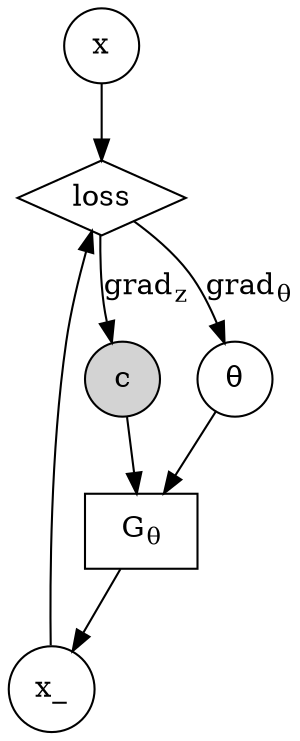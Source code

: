 digraph {
// rankdir = LR; //order things from left to right

// y [shape=circle]
x [shape=circle];
x_ [shape=circle];
z [shape=circle, style=filled, label="c"];
theta [shape=circle, label="&theta;"];
G [shape=rectangle, label=<G<SUB>&theta;</SUB>>];
// F [shape=rectangle, label=<F<SUB>&phi;</SUB>>];
loss [shape=diamond, label=loss];

z -> G -> x_;
x_ -> loss;
x -> loss;
theta -> G;
loss -> theta [label=<grad<SUB>&theta;</SUB>>];
loss -> z [label=<grad<SUB>z</SUB>>];
// z -> F -> y;
}

